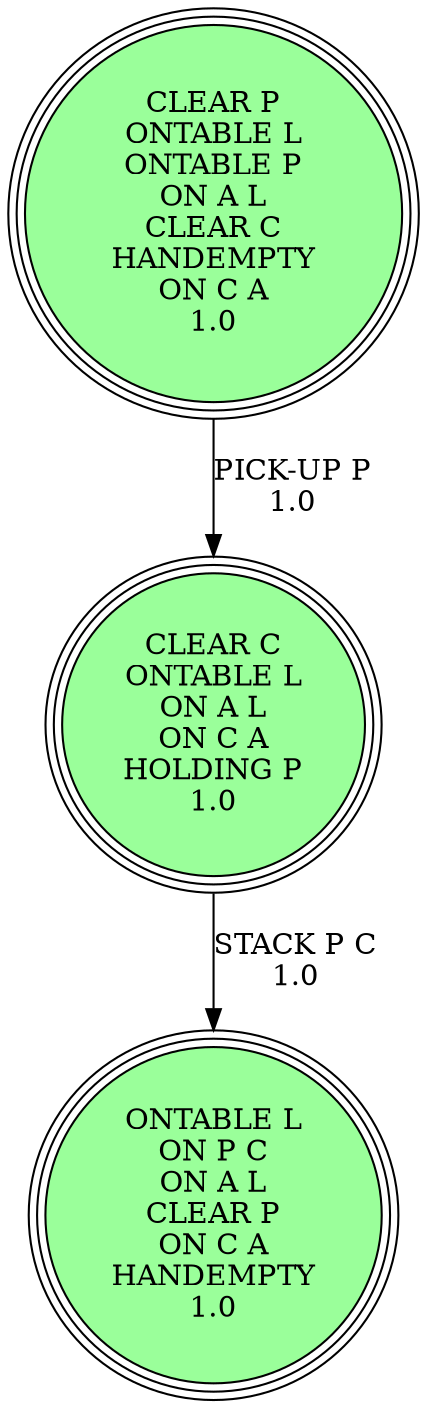 digraph {
"CLEAR P\nONTABLE L\nONTABLE P\nON A L\nCLEAR C\nHANDEMPTY\nON C A\n1.0\n" -> "CLEAR C\nONTABLE L\nON A L\nON C A\nHOLDING P\n1.0\n"[label="PICK-UP P\n1.0\n"];
"CLEAR C\nONTABLE L\nON A L\nON C A\nHOLDING P\n1.0\n" -> "ONTABLE L\nON P C\nON A L\nCLEAR P\nON C A\nHANDEMPTY\n1.0\n"[label="STACK P C\n1.0\n"];
"ONTABLE L\nON P C\nON A L\nCLEAR P\nON C A\nHANDEMPTY\n1.0\n" [shape=circle, style=filled, fillcolor=palegreen1, peripheries=3];
"CLEAR P\nONTABLE L\nONTABLE P\nON A L\nCLEAR C\nHANDEMPTY\nON C A\n1.0\n" [shape=circle, style=filled, fillcolor=palegreen1, peripheries=3];
"ONTABLE L\nON P C\nON A L\nCLEAR P\nON C A\nHANDEMPTY\n1.0\n" [shape=circle, style=filled, fillcolor=palegreen1, peripheries=3];
"CLEAR C\nONTABLE L\nON A L\nON C A\nHOLDING P\n1.0\n" [shape=circle, style=filled, fillcolor=palegreen1, peripheries=3];
}
